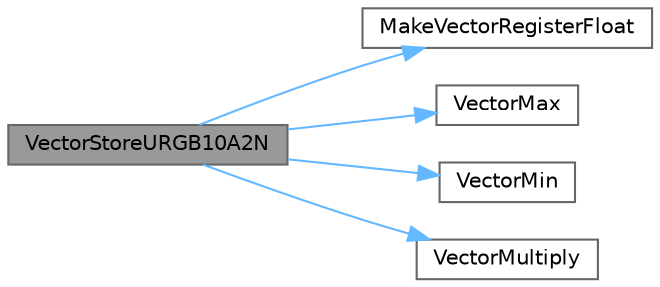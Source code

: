 digraph "VectorStoreURGB10A2N"
{
 // INTERACTIVE_SVG=YES
 // LATEX_PDF_SIZE
  bgcolor="transparent";
  edge [fontname=Helvetica,fontsize=10,labelfontname=Helvetica,labelfontsize=10];
  node [fontname=Helvetica,fontsize=10,shape=box,height=0.2,width=0.4];
  rankdir="LR";
  Node1 [id="Node000001",label="VectorStoreURGB10A2N",height=0.2,width=0.4,color="gray40", fillcolor="grey60", style="filled", fontcolor="black",tooltip="Converts the 4 FLOATs in the vector RGB10A2, clamped to [0, 1023] and [0, 3], and stores to unaligned..."];
  Node1 -> Node2 [id="edge1_Node000001_Node000002",color="steelblue1",style="solid",tooltip=" "];
  Node2 [id="Node000002",label="MakeVectorRegisterFloat",height=0.2,width=0.4,color="grey40", fillcolor="white", style="filled",URL="$dd/d4d/UnrealMathFPU_8h.html#aefc67d5a07d1692613a29d8c9f71e815",tooltip="Returns a bitwise equivalent vector based on 4 DWORDs."];
  Node1 -> Node3 [id="edge2_Node000001_Node000003",color="steelblue1",style="solid",tooltip=" "];
  Node3 [id="Node000003",label="VectorMax",height=0.2,width=0.4,color="grey40", fillcolor="white", style="filled",URL="$dd/d4d/UnrealMathFPU_8h.html#a518d221fd9af26d50a57018af5c02db7",tooltip="Returns the maximum values of two vectors (component-wise)."];
  Node1 -> Node4 [id="edge3_Node000001_Node000004",color="steelblue1",style="solid",tooltip=" "];
  Node4 [id="Node000004",label="VectorMin",height=0.2,width=0.4,color="grey40", fillcolor="white", style="filled",URL="$dd/d4d/UnrealMathFPU_8h.html#a1da5eb80ad0653c25743029272a2dd8e",tooltip="Returns the minimum values of two vectors (component-wise)."];
  Node1 -> Node5 [id="edge4_Node000001_Node000005",color="steelblue1",style="solid",tooltip=" "];
  Node5 [id="Node000005",label="VectorMultiply",height=0.2,width=0.4,color="grey40", fillcolor="white", style="filled",URL="$dd/d4d/UnrealMathFPU_8h.html#a498979d68d58aebba11252fe447acc0e",tooltip="Multiplies two vectors (component-wise) and returns the result."];
}

